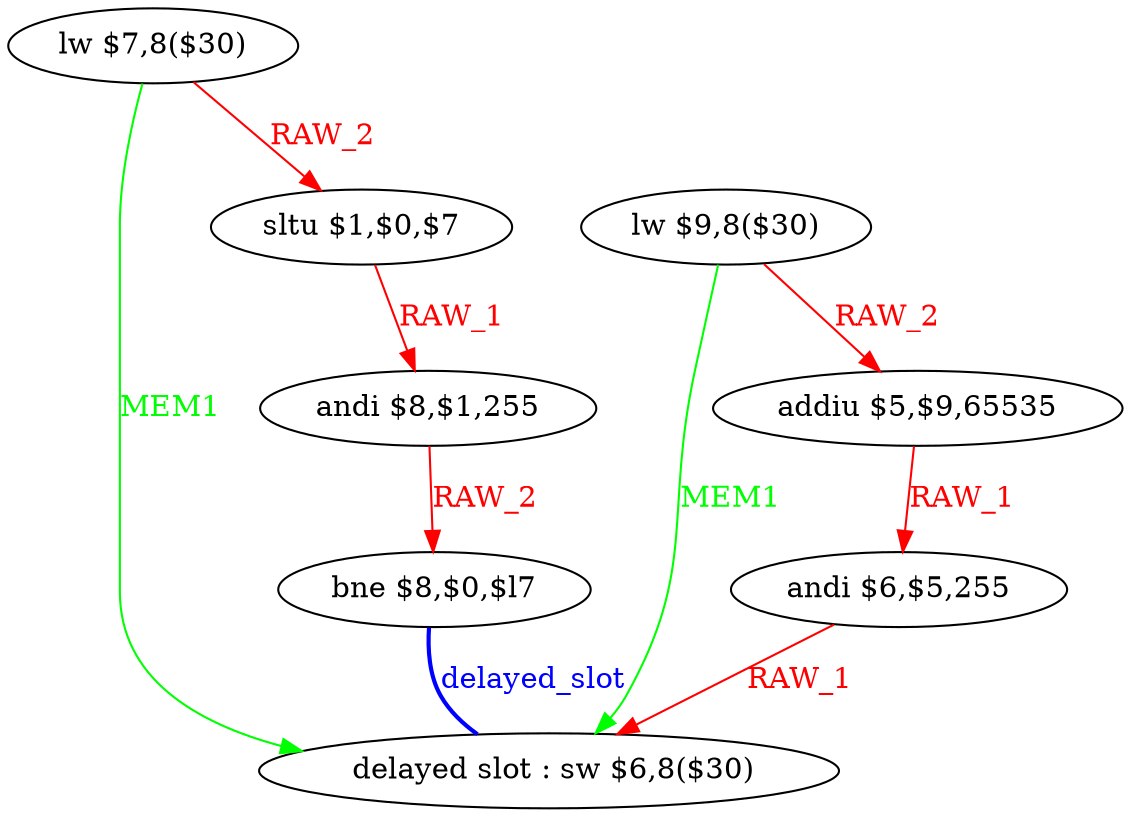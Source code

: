 digraph G1 {
node [shape = ellipse];
i7 [label = " delayed slot : sw $6,8($30)"] ;
i6 ->  i7 [style = bold, dir= none, fontcolor = blue, color = blue, label= "delayed_slot"];
i6 [label = "bne $8,$0,$l7"] ;
i0 [label = "lw $7,8($30)"] ;
i0 ->  i2 [color = red, fontcolor = red, label= "RAW_2"];
i0 ->  i7 [color = green, fontcolor = green, label= "MEM1"];
i2 [label = "sltu $1,$0,$7"] ;
i2 ->  i3 [color = red, fontcolor = red, label= "RAW_1"];
i3 [label = "andi $8,$1,255"] ;
i3 ->  i6 [color = red, fontcolor = red, label= "RAW_2"];
i1 [label = "lw $9,8($30)"] ;
i1 ->  i4 [color = red, fontcolor = red, label= "RAW_2"];
i1 ->  i7 [color = green, fontcolor = green, label= "MEM1"];
i4 [label = "addiu $5,$9,65535"] ;
i4 ->  i5 [color = red, fontcolor = red, label= "RAW_1"];
i5 [label = "andi $6,$5,255"] ;
i5 ->  i7 [color = red, fontcolor = red, label= "RAW_1"];
}
